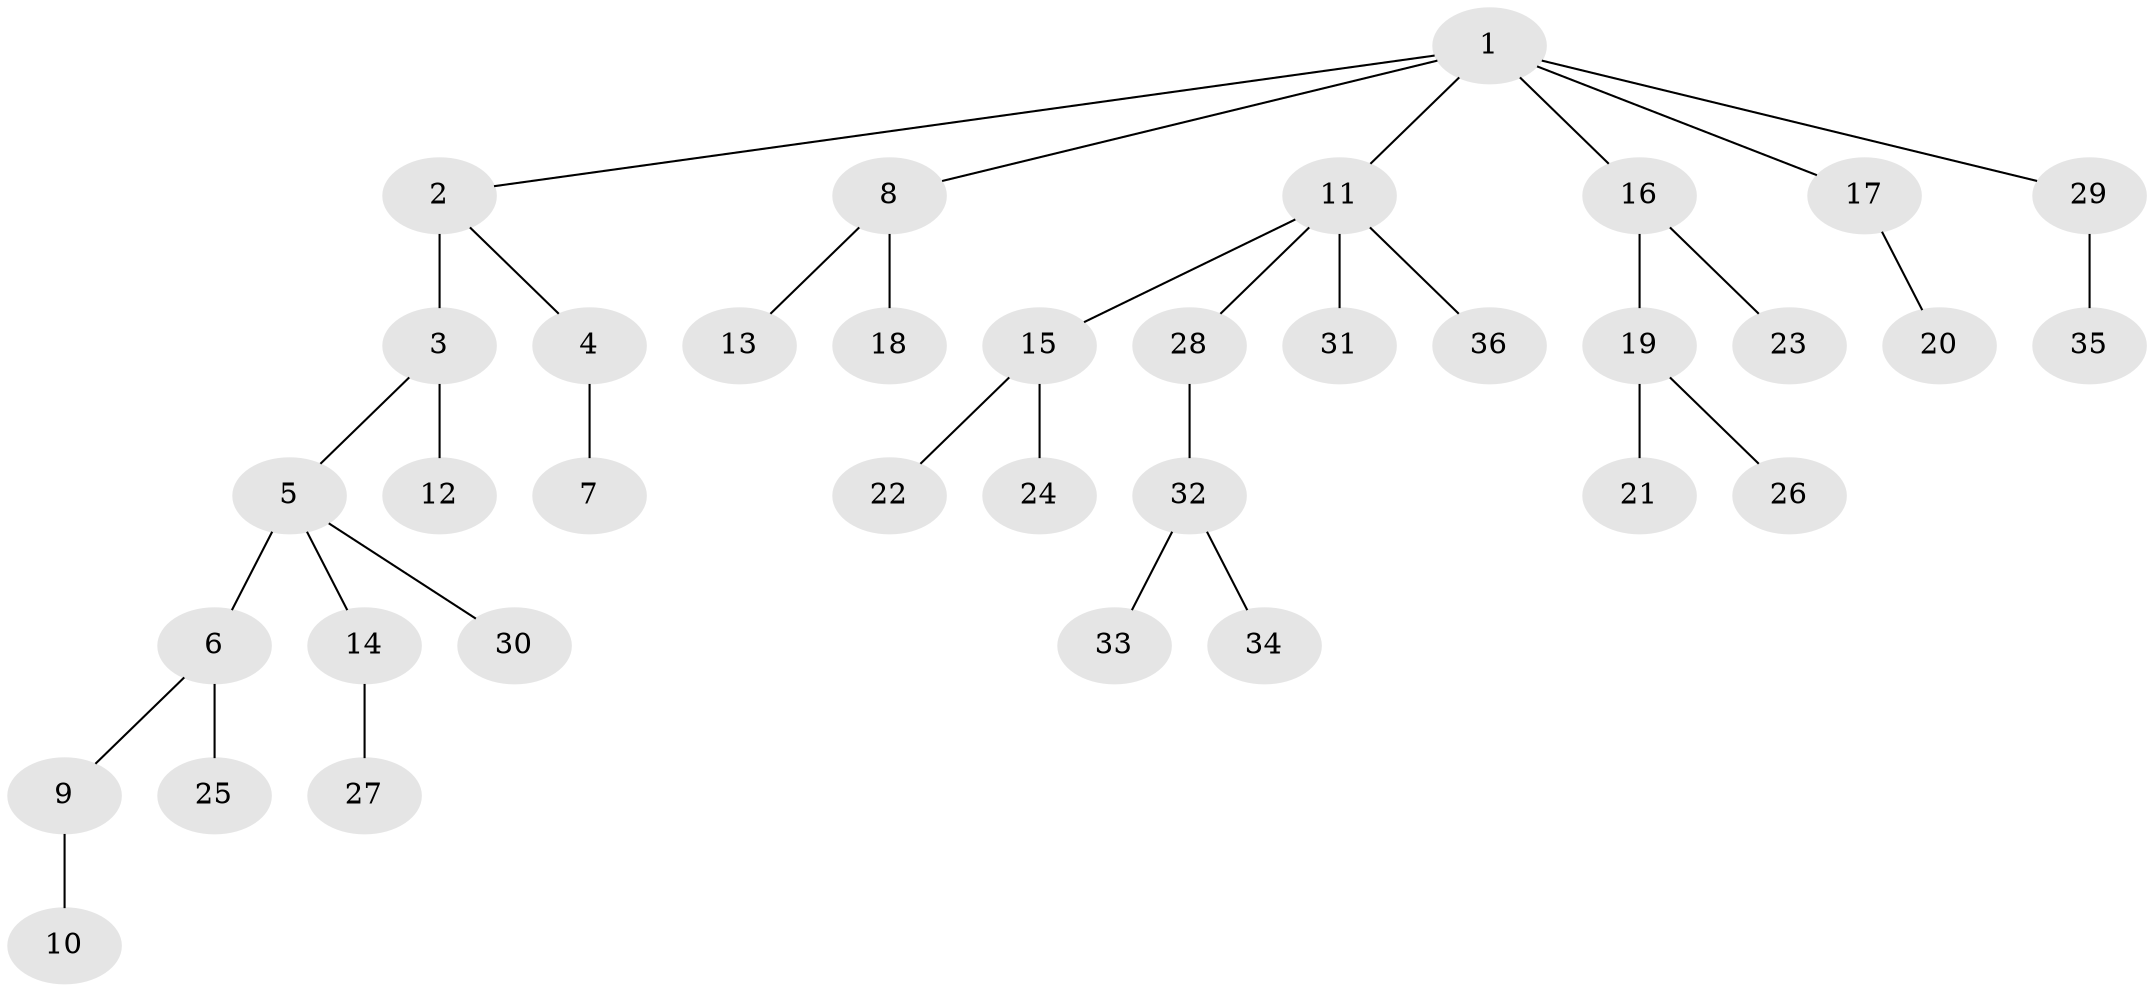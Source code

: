 // original degree distribution, {7: 0.027777777777777776, 3: 0.1388888888888889, 2: 0.2222222222222222, 6: 0.013888888888888888, 4: 0.041666666666666664, 1: 0.5277777777777778, 5: 0.027777777777777776}
// Generated by graph-tools (version 1.1) at 2025/36/03/09/25 02:36:47]
// undirected, 36 vertices, 35 edges
graph export_dot {
graph [start="1"]
  node [color=gray90,style=filled];
  1;
  2;
  3;
  4;
  5;
  6;
  7;
  8;
  9;
  10;
  11;
  12;
  13;
  14;
  15;
  16;
  17;
  18;
  19;
  20;
  21;
  22;
  23;
  24;
  25;
  26;
  27;
  28;
  29;
  30;
  31;
  32;
  33;
  34;
  35;
  36;
  1 -- 2 [weight=1.0];
  1 -- 8 [weight=1.0];
  1 -- 11 [weight=1.0];
  1 -- 16 [weight=1.0];
  1 -- 17 [weight=1.0];
  1 -- 29 [weight=1.0];
  2 -- 3 [weight=4.0];
  2 -- 4 [weight=1.0];
  3 -- 5 [weight=1.0];
  3 -- 12 [weight=1.0];
  4 -- 7 [weight=2.0];
  5 -- 6 [weight=2.0];
  5 -- 14 [weight=1.0];
  5 -- 30 [weight=1.0];
  6 -- 9 [weight=1.0];
  6 -- 25 [weight=1.0];
  8 -- 13 [weight=1.0];
  8 -- 18 [weight=1.0];
  9 -- 10 [weight=1.0];
  11 -- 15 [weight=1.0];
  11 -- 28 [weight=1.0];
  11 -- 31 [weight=2.0];
  11 -- 36 [weight=1.0];
  14 -- 27 [weight=1.0];
  15 -- 22 [weight=1.0];
  15 -- 24 [weight=2.0];
  16 -- 19 [weight=1.0];
  16 -- 23 [weight=1.0];
  17 -- 20 [weight=1.0];
  19 -- 21 [weight=2.0];
  19 -- 26 [weight=1.0];
  28 -- 32 [weight=1.0];
  29 -- 35 [weight=3.0];
  32 -- 33 [weight=1.0];
  32 -- 34 [weight=1.0];
}
